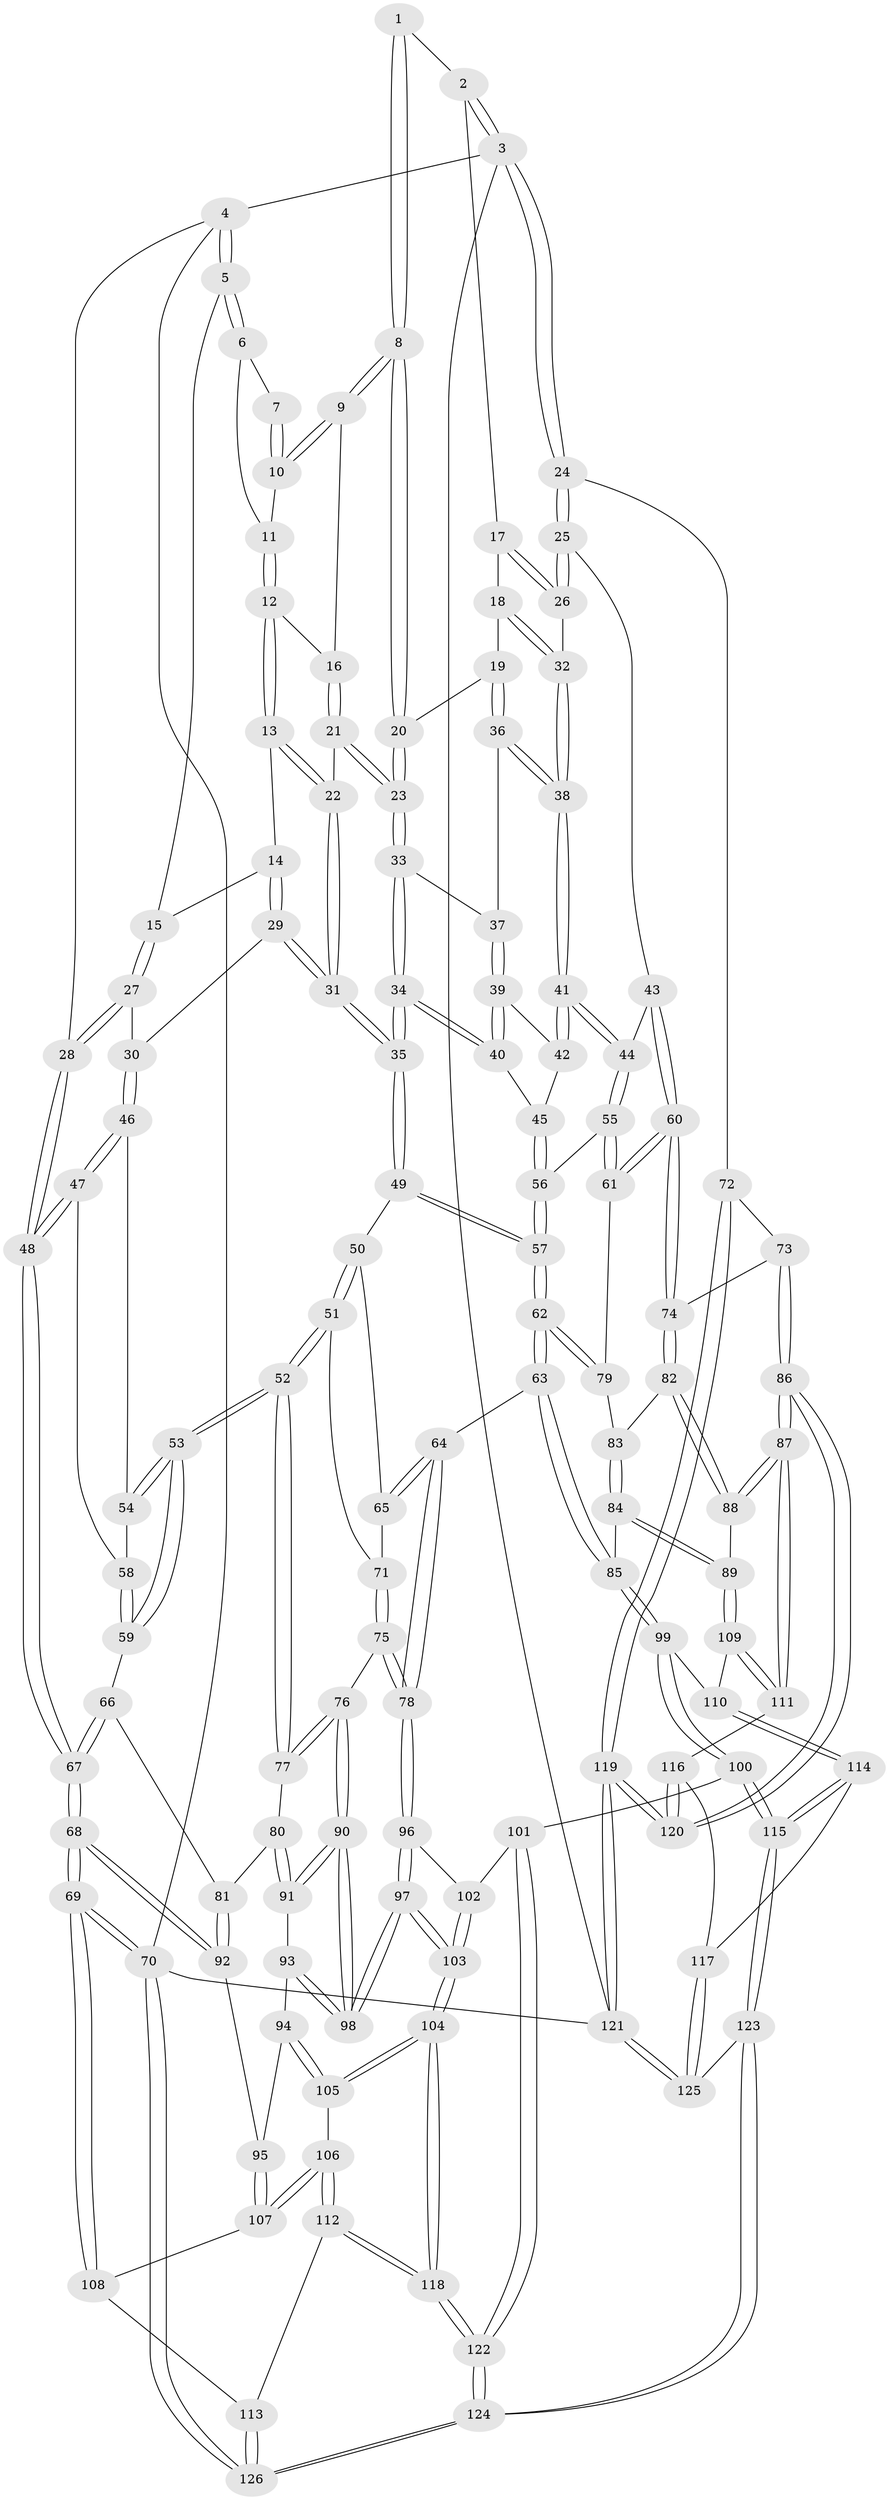 // Generated by graph-tools (version 1.1) at 2025/51/03/09/25 03:51:11]
// undirected, 126 vertices, 312 edges
graph export_dot {
graph [start="1"]
  node [color=gray90,style=filled];
  1 [pos="+0.7602480946998538+0"];
  2 [pos="+0.9351121346949317+0"];
  3 [pos="+1+0"];
  4 [pos="+0+0"];
  5 [pos="+0.15209384090974934+0"];
  6 [pos="+0.21316858511711906+0"];
  7 [pos="+0.4376605625143584+0"];
  8 [pos="+0.5590770071633286+0.12679179796470522"];
  9 [pos="+0.48184922270797204+0.10198144421414095"];
  10 [pos="+0.4797379771463813+0.09547584562331778"];
  11 [pos="+0.262186564128234+0"];
  12 [pos="+0.3652865839075067+0.10975326136933787"];
  13 [pos="+0.2986296781797703+0.18378926175733382"];
  14 [pos="+0.29814092085471705+0.18395280571001346"];
  15 [pos="+0.2664390198537161+0.17711170483508606"];
  16 [pos="+0.40896343540297114+0.12887720068734365"];
  17 [pos="+0.863393626165135+0"];
  18 [pos="+0.7552299361693854+0.15689832529070738"];
  19 [pos="+0.6345752353298919+0.20784254421692416"];
  20 [pos="+0.5616746920351882+0.1355484435998976"];
  21 [pos="+0.41063991933488897+0.18322103052154373"];
  22 [pos="+0.3677414392705112+0.22059989768188668"];
  23 [pos="+0.47353978183155376+0.24835934774574117"];
  24 [pos="+1+0.40304830816249476"];
  25 [pos="+1+0.3919771691032155"];
  26 [pos="+0.9003312633666597+0.3098673476374722"];
  27 [pos="+0.153345322438787+0.24710369604903065"];
  28 [pos="+0+0.064042492930127"];
  29 [pos="+0.3047015122299564+0.35168458185262064"];
  30 [pos="+0.24436631818935475+0.35182505689227705"];
  31 [pos="+0.3747313364092232+0.37095854584603544"];
  32 [pos="+0.8120374183815458+0.30139606010098063"];
  33 [pos="+0.47208215331371955+0.26591733084740027"];
  34 [pos="+0.41517978312005915+0.3803998386759518"];
  35 [pos="+0.40368375932188466+0.3879001738896458"];
  36 [pos="+0.6342937208145354+0.2465678230160085"];
  37 [pos="+0.6064515009255819+0.2776035818608272"];
  38 [pos="+0.7439032220988492+0.341549730269297"];
  39 [pos="+0.5989407213141326+0.29956794228508626"];
  40 [pos="+0.47381314041447253+0.3776609861154628"];
  41 [pos="+0.7187431165265874+0.40473447913894817"];
  42 [pos="+0.6208606301373554+0.39371629680755066"];
  43 [pos="+0.9502261963054804+0.4356695632448428"];
  44 [pos="+0.7374535728226276+0.4732954988374858"];
  45 [pos="+0.5924111569226487+0.41048751646395737"];
  46 [pos="+0.23123167790761498+0.36936448380424236"];
  47 [pos="+0+0.38323392711172555"];
  48 [pos="+0+0.31161246108958474"];
  49 [pos="+0.40579948206127364+0.4256894053257446"];
  50 [pos="+0.32316556010203523+0.5146759088865426"];
  51 [pos="+0.27019407836390724+0.5440890018368941"];
  52 [pos="+0.21754747884030667+0.556194024822293"];
  53 [pos="+0.21099461397438107+0.5511799014193194"];
  54 [pos="+0.185379380544997+0.4520687519500068"];
  55 [pos="+0.7236805785613035+0.5249755742717264"];
  56 [pos="+0.588002342975599+0.4732508061653807"];
  57 [pos="+0.49712513756860516+0.559348220885399"];
  58 [pos="+0.017469968728888365+0.4349496250840048"];
  59 [pos="+0.10599833325980258+0.5715541058582283"];
  60 [pos="+0.7838699060292482+0.6201345001535354"];
  61 [pos="+0.7238568545802425+0.5311164716404"];
  62 [pos="+0.5078304572310625+0.6106353093256076"];
  63 [pos="+0.47871808941053984+0.6779954336990541"];
  64 [pos="+0.462423205396133+0.6846038083849519"];
  65 [pos="+0.3571003688668154+0.576445172997447"];
  66 [pos="+0.09352414093079586+0.5889129732189914"];
  67 [pos="+0+0.5763679630323935"];
  68 [pos="+0+0.7264448525211292"];
  69 [pos="+0+0.8121983261682308"];
  70 [pos="+0+1"];
  71 [pos="+0.32473727817810005+0.6065056711170851"];
  72 [pos="+1+0.6718230755696128"];
  73 [pos="+0.8231987802831056+0.6390011889074625"];
  74 [pos="+0.7840290996936726+0.6206333997340401"];
  75 [pos="+0.37217557856659644+0.704668487399343"];
  76 [pos="+0.31264557081867406+0.7218768368817648"];
  77 [pos="+0.22633859959107275+0.6580206100624576"];
  78 [pos="+0.43685596363621815+0.6998060728583757"];
  79 [pos="+0.5716807031287672+0.6020780533075543"];
  80 [pos="+0.13505071097554205+0.7104528471975722"];
  81 [pos="+0.08156088395778652+0.6998209149517205"];
  82 [pos="+0.7399774429286147+0.6743982490918264"];
  83 [pos="+0.6596950648010736+0.6603083221663192"];
  84 [pos="+0.5741605184668351+0.7626615846578829"];
  85 [pos="+0.5572953989677571+0.7521181605432392"];
  86 [pos="+0.8567223437866376+0.9323414849718861"];
  87 [pos="+0.7524696584498102+0.8508952816934627"];
  88 [pos="+0.704049019400931+0.7806677102243238"];
  89 [pos="+0.580738153494479+0.7680050087165464"];
  90 [pos="+0.27827735205783893+0.795015021312163"];
  91 [pos="+0.14725323892255138+0.7376709167345401"];
  92 [pos="+0+0.7383362630890135"];
  93 [pos="+0.15551809505031977+0.8075884274737394"];
  94 [pos="+0.11610041892113135+0.8235762190023983"];
  95 [pos="+0.04300673593929135+0.7956945685850201"];
  96 [pos="+0.42378637988721585+0.8162777378540976"];
  97 [pos="+0.2605769172197758+0.9024814958842053"];
  98 [pos="+0.2578123488690248+0.8853184888709443"];
  99 [pos="+0.4888637138857432+0.8625068776084299"];
  100 [pos="+0.4617909648679279+0.8848433867270205"];
  101 [pos="+0.45274905098843465+0.8790040416998919"];
  102 [pos="+0.4396788884534245+0.8567462794520915"];
  103 [pos="+0.25915545614177776+0.9259992014354319"];
  104 [pos="+0.2553823745556497+0.9579510620092779"];
  105 [pos="+0.11082454065725902+0.871123202681901"];
  106 [pos="+0.07300787941859645+0.8831242085206147"];
  107 [pos="+0.0612467912881668+0.8739971140558244"];
  108 [pos="+0.026933552184099263+0.8871461870444545"];
  109 [pos="+0.5765691701479032+0.8587576309638318"];
  110 [pos="+0.5732795463610567+0.8627935167633658"];
  111 [pos="+0.6303551528873077+0.8965880100003472"];
  112 [pos="+0.07505464942117983+0.9163823962096267"];
  113 [pos="+0.03034948834661196+0.9708569013197624"];
  114 [pos="+0.5588652061721906+0.8898422298503815"];
  115 [pos="+0.4906009039358833+0.9367336128137717"];
  116 [pos="+0.6246941491098843+0.928884001764108"];
  117 [pos="+0.5940141902738684+0.9515649578087015"];
  118 [pos="+0.2573792889406199+0.9856519792987791"];
  119 [pos="+1+1"];
  120 [pos="+1+1"];
  121 [pos="+1+1"];
  122 [pos="+0.2588812541913613+0.9927530931321165"];
  123 [pos="+0.4821163039593345+1"];
  124 [pos="+0.27174868650589107+1"];
  125 [pos="+0.4824373208153619+1"];
  126 [pos="+0+1"];
  1 -- 2;
  1 -- 8;
  1 -- 8;
  2 -- 3;
  2 -- 3;
  2 -- 17;
  3 -- 4;
  3 -- 24;
  3 -- 24;
  3 -- 121;
  4 -- 5;
  4 -- 5;
  4 -- 28;
  4 -- 70;
  5 -- 6;
  5 -- 6;
  5 -- 15;
  6 -- 7;
  6 -- 11;
  7 -- 10;
  7 -- 10;
  8 -- 9;
  8 -- 9;
  8 -- 20;
  8 -- 20;
  9 -- 10;
  9 -- 10;
  9 -- 16;
  10 -- 11;
  11 -- 12;
  11 -- 12;
  12 -- 13;
  12 -- 13;
  12 -- 16;
  13 -- 14;
  13 -- 22;
  13 -- 22;
  14 -- 15;
  14 -- 29;
  14 -- 29;
  15 -- 27;
  15 -- 27;
  16 -- 21;
  16 -- 21;
  17 -- 18;
  17 -- 26;
  17 -- 26;
  18 -- 19;
  18 -- 32;
  18 -- 32;
  19 -- 20;
  19 -- 36;
  19 -- 36;
  20 -- 23;
  20 -- 23;
  21 -- 22;
  21 -- 23;
  21 -- 23;
  22 -- 31;
  22 -- 31;
  23 -- 33;
  23 -- 33;
  24 -- 25;
  24 -- 25;
  24 -- 72;
  25 -- 26;
  25 -- 26;
  25 -- 43;
  26 -- 32;
  27 -- 28;
  27 -- 28;
  27 -- 30;
  28 -- 48;
  28 -- 48;
  29 -- 30;
  29 -- 31;
  29 -- 31;
  30 -- 46;
  30 -- 46;
  31 -- 35;
  31 -- 35;
  32 -- 38;
  32 -- 38;
  33 -- 34;
  33 -- 34;
  33 -- 37;
  34 -- 35;
  34 -- 35;
  34 -- 40;
  34 -- 40;
  35 -- 49;
  35 -- 49;
  36 -- 37;
  36 -- 38;
  36 -- 38;
  37 -- 39;
  37 -- 39;
  38 -- 41;
  38 -- 41;
  39 -- 40;
  39 -- 40;
  39 -- 42;
  40 -- 45;
  41 -- 42;
  41 -- 42;
  41 -- 44;
  41 -- 44;
  42 -- 45;
  43 -- 44;
  43 -- 60;
  43 -- 60;
  44 -- 55;
  44 -- 55;
  45 -- 56;
  45 -- 56;
  46 -- 47;
  46 -- 47;
  46 -- 54;
  47 -- 48;
  47 -- 48;
  47 -- 58;
  48 -- 67;
  48 -- 67;
  49 -- 50;
  49 -- 57;
  49 -- 57;
  50 -- 51;
  50 -- 51;
  50 -- 65;
  51 -- 52;
  51 -- 52;
  51 -- 71;
  52 -- 53;
  52 -- 53;
  52 -- 77;
  52 -- 77;
  53 -- 54;
  53 -- 54;
  53 -- 59;
  53 -- 59;
  54 -- 58;
  55 -- 56;
  55 -- 61;
  55 -- 61;
  56 -- 57;
  56 -- 57;
  57 -- 62;
  57 -- 62;
  58 -- 59;
  58 -- 59;
  59 -- 66;
  60 -- 61;
  60 -- 61;
  60 -- 74;
  60 -- 74;
  61 -- 79;
  62 -- 63;
  62 -- 63;
  62 -- 79;
  62 -- 79;
  63 -- 64;
  63 -- 85;
  63 -- 85;
  64 -- 65;
  64 -- 65;
  64 -- 78;
  64 -- 78;
  65 -- 71;
  66 -- 67;
  66 -- 67;
  66 -- 81;
  67 -- 68;
  67 -- 68;
  68 -- 69;
  68 -- 69;
  68 -- 92;
  68 -- 92;
  69 -- 70;
  69 -- 70;
  69 -- 108;
  69 -- 108;
  70 -- 126;
  70 -- 126;
  70 -- 121;
  71 -- 75;
  71 -- 75;
  72 -- 73;
  72 -- 119;
  72 -- 119;
  73 -- 74;
  73 -- 86;
  73 -- 86;
  74 -- 82;
  74 -- 82;
  75 -- 76;
  75 -- 78;
  75 -- 78;
  76 -- 77;
  76 -- 77;
  76 -- 90;
  76 -- 90;
  77 -- 80;
  78 -- 96;
  78 -- 96;
  79 -- 83;
  80 -- 81;
  80 -- 91;
  80 -- 91;
  81 -- 92;
  81 -- 92;
  82 -- 83;
  82 -- 88;
  82 -- 88;
  83 -- 84;
  83 -- 84;
  84 -- 85;
  84 -- 89;
  84 -- 89;
  85 -- 99;
  85 -- 99;
  86 -- 87;
  86 -- 87;
  86 -- 120;
  86 -- 120;
  87 -- 88;
  87 -- 88;
  87 -- 111;
  87 -- 111;
  88 -- 89;
  89 -- 109;
  89 -- 109;
  90 -- 91;
  90 -- 91;
  90 -- 98;
  90 -- 98;
  91 -- 93;
  92 -- 95;
  93 -- 94;
  93 -- 98;
  93 -- 98;
  94 -- 95;
  94 -- 105;
  94 -- 105;
  95 -- 107;
  95 -- 107;
  96 -- 97;
  96 -- 97;
  96 -- 102;
  97 -- 98;
  97 -- 98;
  97 -- 103;
  97 -- 103;
  99 -- 100;
  99 -- 100;
  99 -- 110;
  100 -- 101;
  100 -- 115;
  100 -- 115;
  101 -- 102;
  101 -- 122;
  101 -- 122;
  102 -- 103;
  102 -- 103;
  103 -- 104;
  103 -- 104;
  104 -- 105;
  104 -- 105;
  104 -- 118;
  104 -- 118;
  105 -- 106;
  106 -- 107;
  106 -- 107;
  106 -- 112;
  106 -- 112;
  107 -- 108;
  108 -- 113;
  109 -- 110;
  109 -- 111;
  109 -- 111;
  110 -- 114;
  110 -- 114;
  111 -- 116;
  112 -- 113;
  112 -- 118;
  112 -- 118;
  113 -- 126;
  113 -- 126;
  114 -- 115;
  114 -- 115;
  114 -- 117;
  115 -- 123;
  115 -- 123;
  116 -- 117;
  116 -- 120;
  116 -- 120;
  117 -- 125;
  117 -- 125;
  118 -- 122;
  118 -- 122;
  119 -- 120;
  119 -- 120;
  119 -- 121;
  119 -- 121;
  121 -- 125;
  121 -- 125;
  122 -- 124;
  122 -- 124;
  123 -- 124;
  123 -- 124;
  123 -- 125;
  124 -- 126;
  124 -- 126;
}
